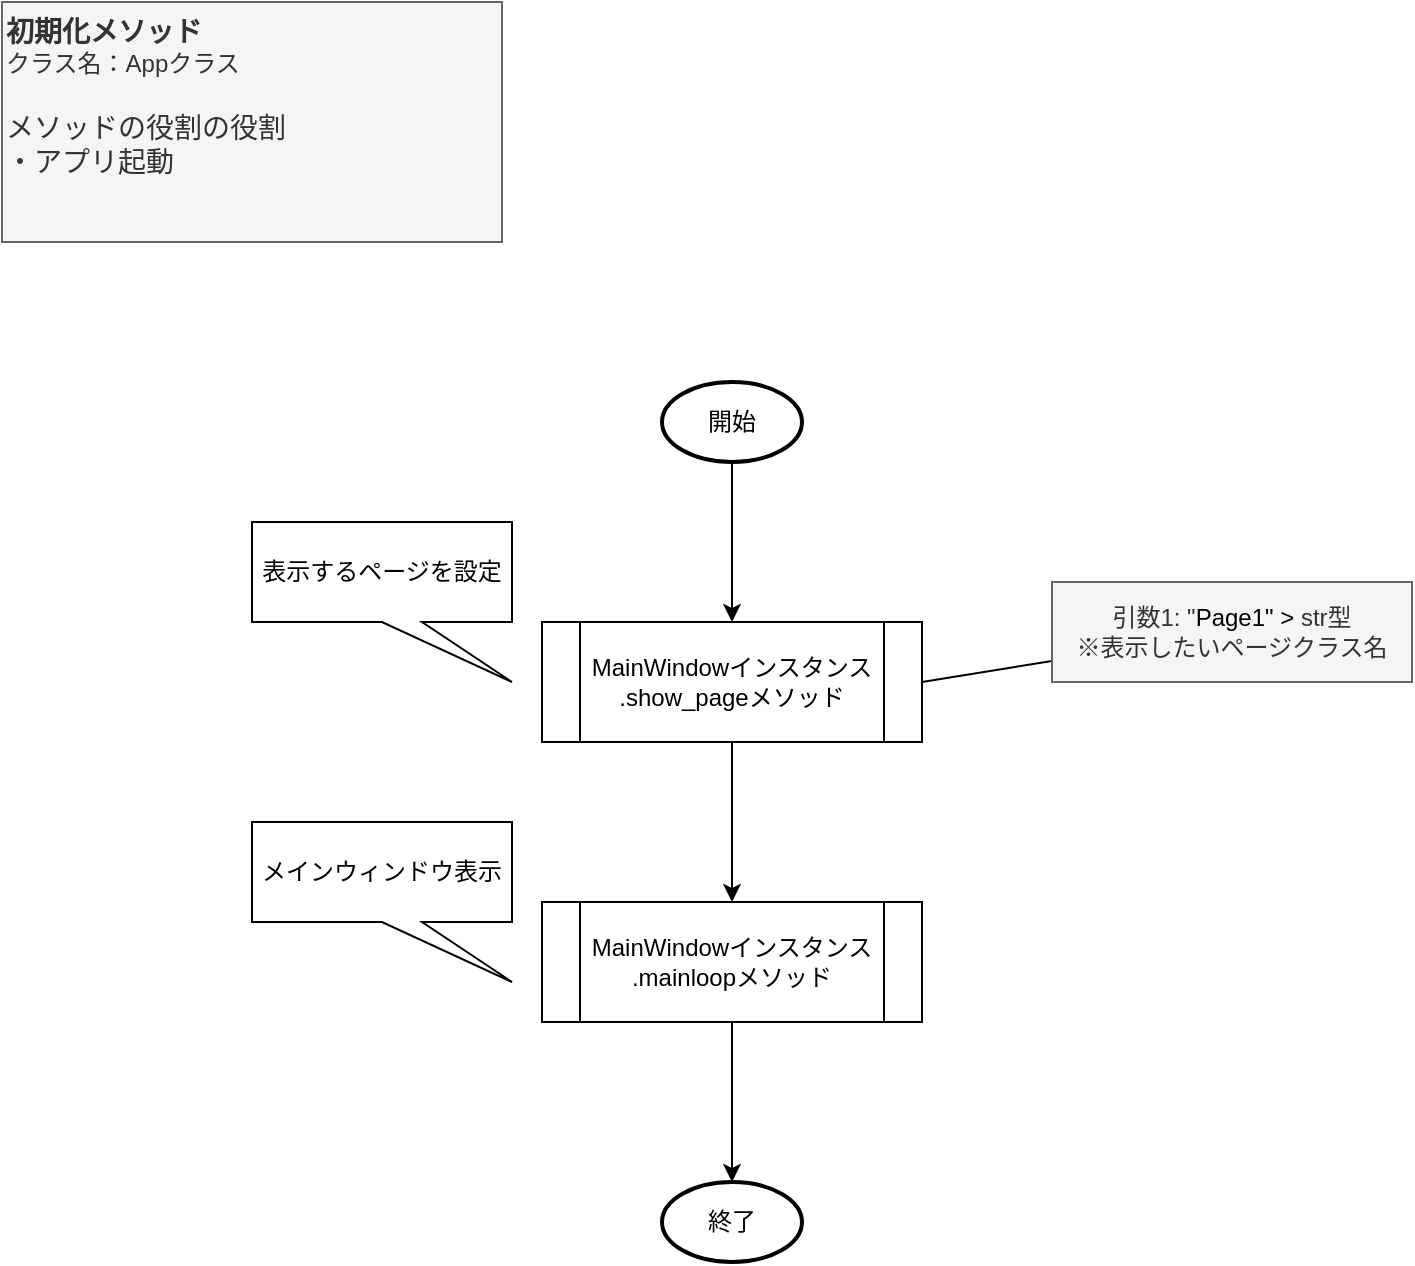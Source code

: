 <mxfile>
    <diagram id="HLZWRK7obLb7gdV-u_Pq" name="__init__(Appクラス)">
        <mxGraphModel dx="986" dy="627" grid="1" gridSize="10" guides="1" tooltips="1" connect="1" arrows="1" fold="1" page="1" pageScale="1" pageWidth="827" pageHeight="1169" math="0" shadow="0">
            <root>
                <mxCell id="0"/>
                <mxCell id="1" parent="0"/>
                <mxCell id="2" value="&lt;span style=&quot;font-size: 14px;&quot;&gt;&lt;b&gt;初期化メソッド&lt;/b&gt;&lt;/span&gt;&lt;br&gt;クラス名：Appクラス&lt;br&gt;&lt;div&gt;&lt;b&gt;&lt;font style=&quot;font-size: 14px;&quot;&gt;&lt;br&gt;&lt;/font&gt;&lt;/b&gt;&lt;/div&gt;&lt;div&gt;&lt;span style=&quot;font-size: 14px;&quot;&gt;メソッドの役割の役割&lt;/span&gt;&lt;/div&gt;&lt;div&gt;&lt;span style=&quot;font-size: 14px;&quot;&gt;・アプリ起動&lt;/span&gt;&lt;/div&gt;" style="text;html=1;align=left;verticalAlign=top;whiteSpace=wrap;rounded=0;fillColor=#f5f5f5;fontColor=#333333;strokeColor=#666666;" parent="1" vertex="1">
                    <mxGeometry x="10" y="10" width="250" height="120" as="geometry"/>
                </mxCell>
                <mxCell id="37" style="edgeStyle=none;html=1;" parent="1" source="6" target="21" edge="1">
                    <mxGeometry relative="1" as="geometry"/>
                </mxCell>
                <mxCell id="6" value="開始" style="strokeWidth=2;html=1;shape=mxgraph.flowchart.start_1;whiteSpace=wrap;" parent="1" vertex="1">
                    <mxGeometry x="340" y="200" width="70" height="40" as="geometry"/>
                </mxCell>
                <mxCell id="20" value="" style="edgeStyle=orthogonalEdgeStyle;rounded=0;orthogonalLoop=1;jettySize=auto;html=1;" parent="1" source="21" target="23" edge="1">
                    <mxGeometry relative="1" as="geometry"/>
                </mxCell>
                <mxCell id="21" value="MainWindowインスタンス&lt;div&gt;.show_pageメソッド&lt;/div&gt;" style="shape=process;whiteSpace=wrap;html=1;backgroundOutline=1;" parent="1" vertex="1">
                    <mxGeometry x="280" y="320" width="190" height="60" as="geometry"/>
                </mxCell>
                <mxCell id="22" value="" style="edgeStyle=orthogonalEdgeStyle;rounded=0;orthogonalLoop=1;jettySize=auto;html=1;" parent="1" source="23" target="26" edge="1">
                    <mxGeometry relative="1" as="geometry"/>
                </mxCell>
                <mxCell id="23" value="MainWindowインスタンス&lt;div&gt;.mainloopメソッド&lt;/div&gt;" style="shape=process;whiteSpace=wrap;html=1;backgroundOutline=1;" parent="1" vertex="1">
                    <mxGeometry x="280" y="460" width="190" height="60" as="geometry"/>
                </mxCell>
                <mxCell id="24" style="rounded=0;orthogonalLoop=1;jettySize=auto;html=1;entryX=1;entryY=0.5;entryDx=0;entryDy=0;endArrow=none;endFill=0;" parent="1" source="25" target="21" edge="1">
                    <mxGeometry relative="1" as="geometry"/>
                </mxCell>
                <mxCell id="25" value="&lt;div&gt;&lt;/div&gt;引数1: &quot;&lt;span style=&quot;color: rgb(0, 0, 0);&quot;&gt;Page1&quot; &amp;gt;&amp;nbsp;&lt;/span&gt;str型&lt;br&gt;※表示したいページクラス名" style="text;html=1;align=center;verticalAlign=middle;whiteSpace=wrap;rounded=0;fillColor=#f5f5f5;fontColor=#333333;strokeColor=#666666;" parent="1" vertex="1">
                    <mxGeometry x="535" y="300" width="180" height="50" as="geometry"/>
                </mxCell>
                <mxCell id="26" value="終了" style="strokeWidth=2;html=1;shape=mxgraph.flowchart.start_1;whiteSpace=wrap;" parent="1" vertex="1">
                    <mxGeometry x="340" y="600" width="70" height="40" as="geometry"/>
                </mxCell>
                <mxCell id="34" value="表示するページを設定" style="shape=callout;whiteSpace=wrap;html=1;perimeter=calloutPerimeter;position2=1;" parent="1" vertex="1">
                    <mxGeometry x="135" y="270" width="130" height="80" as="geometry"/>
                </mxCell>
                <mxCell id="35" value="メインウィンドウ表示" style="shape=callout;whiteSpace=wrap;html=1;perimeter=calloutPerimeter;position2=1;" parent="1" vertex="1">
                    <mxGeometry x="135" y="420" width="130" height="80" as="geometry"/>
                </mxCell>
            </root>
        </mxGraphModel>
    </diagram>
</mxfile>